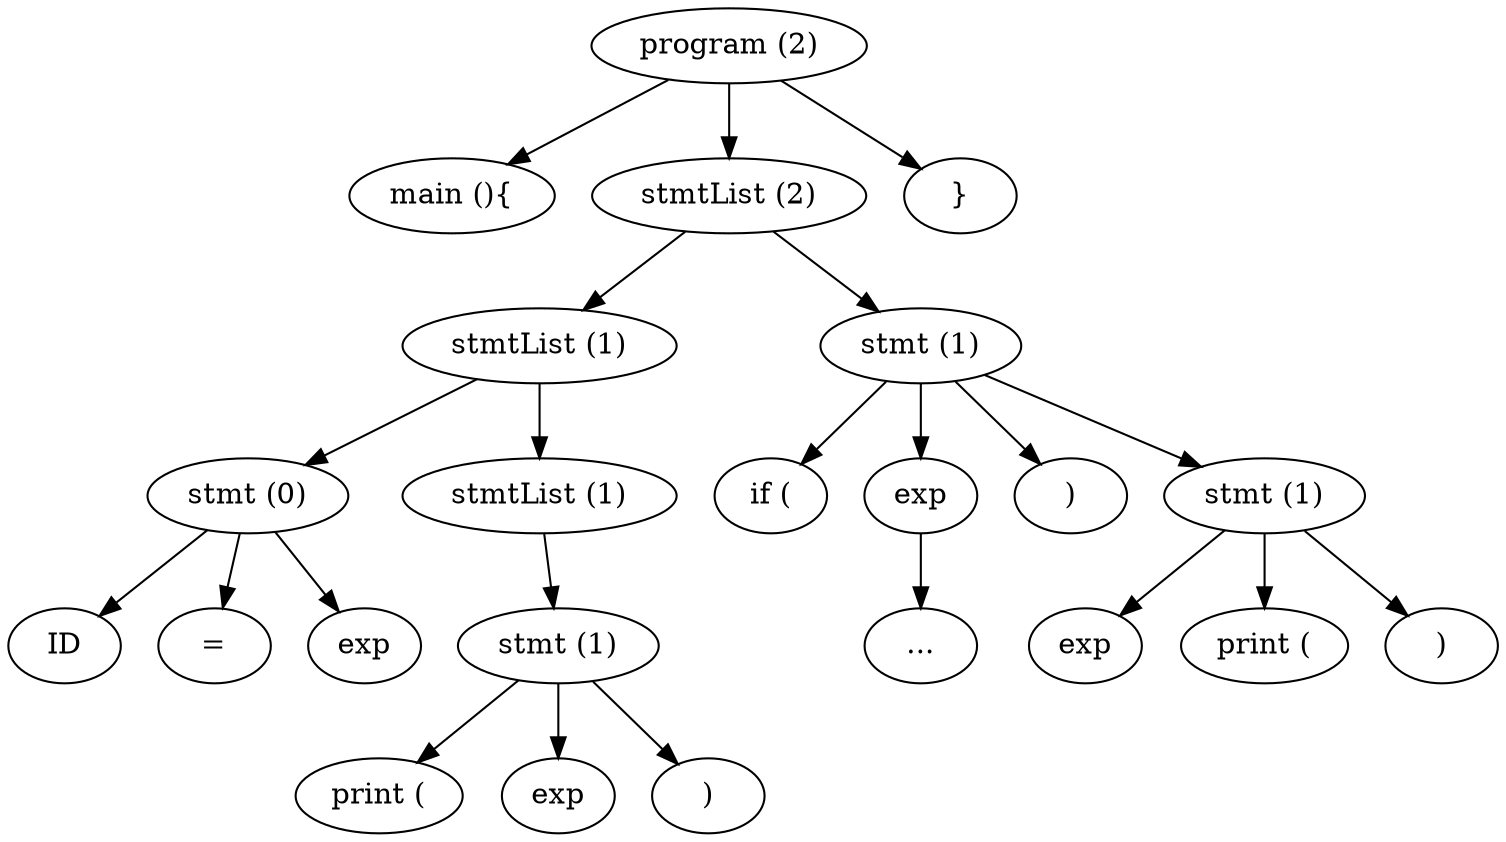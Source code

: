 digraph g {
	main [label="main (){"];
	program [label = "program (2)"];
	program -> main;
	program -> stmtList;
	program -> end;

	end [label = "}"];
/* main ( ) { if ( ... ) print ( ... ) ; x = ... ; print ( ... ) ; }  */
	stmtList [label = "stmtList (2)"];
	stmtList -> sl1;
	stmtList -> stmt;
	stmt [label = "stmt (1)"];
	if [label ="if ("];
	stmt -> if;
	stmt -> exp;
	stmt -> ")";
	stmt -> st3;
	exp -> "...";
	ex1 [label = "exp"];
	st3 -> "print (";
	st3 -> ex1;
	p2 [label = ")"];
	st3 -> p2;
	st3 [label ="stmt (1)"];

	st1 [label ="stmt (0)"];
	sl1 [label ="stmtList (1)"];
	sl1 -> st1;
	sl1 -> sl2;
	st1 -> ID;
	st1 -> "=";
	ex2 [label = "exp"];
	st1 -> ex2;

	sl2 [label ="stmtList (1)"];
	st2 [label ="stmt (1)"];
	sl2 -> st2;
	pr2 [label = "print ("];
	st2 -> pr2;
	ex3 [label = "exp"];	
	st2 -> ex3;
	cp [label = ")"];
	st2 -> cp;	
}
